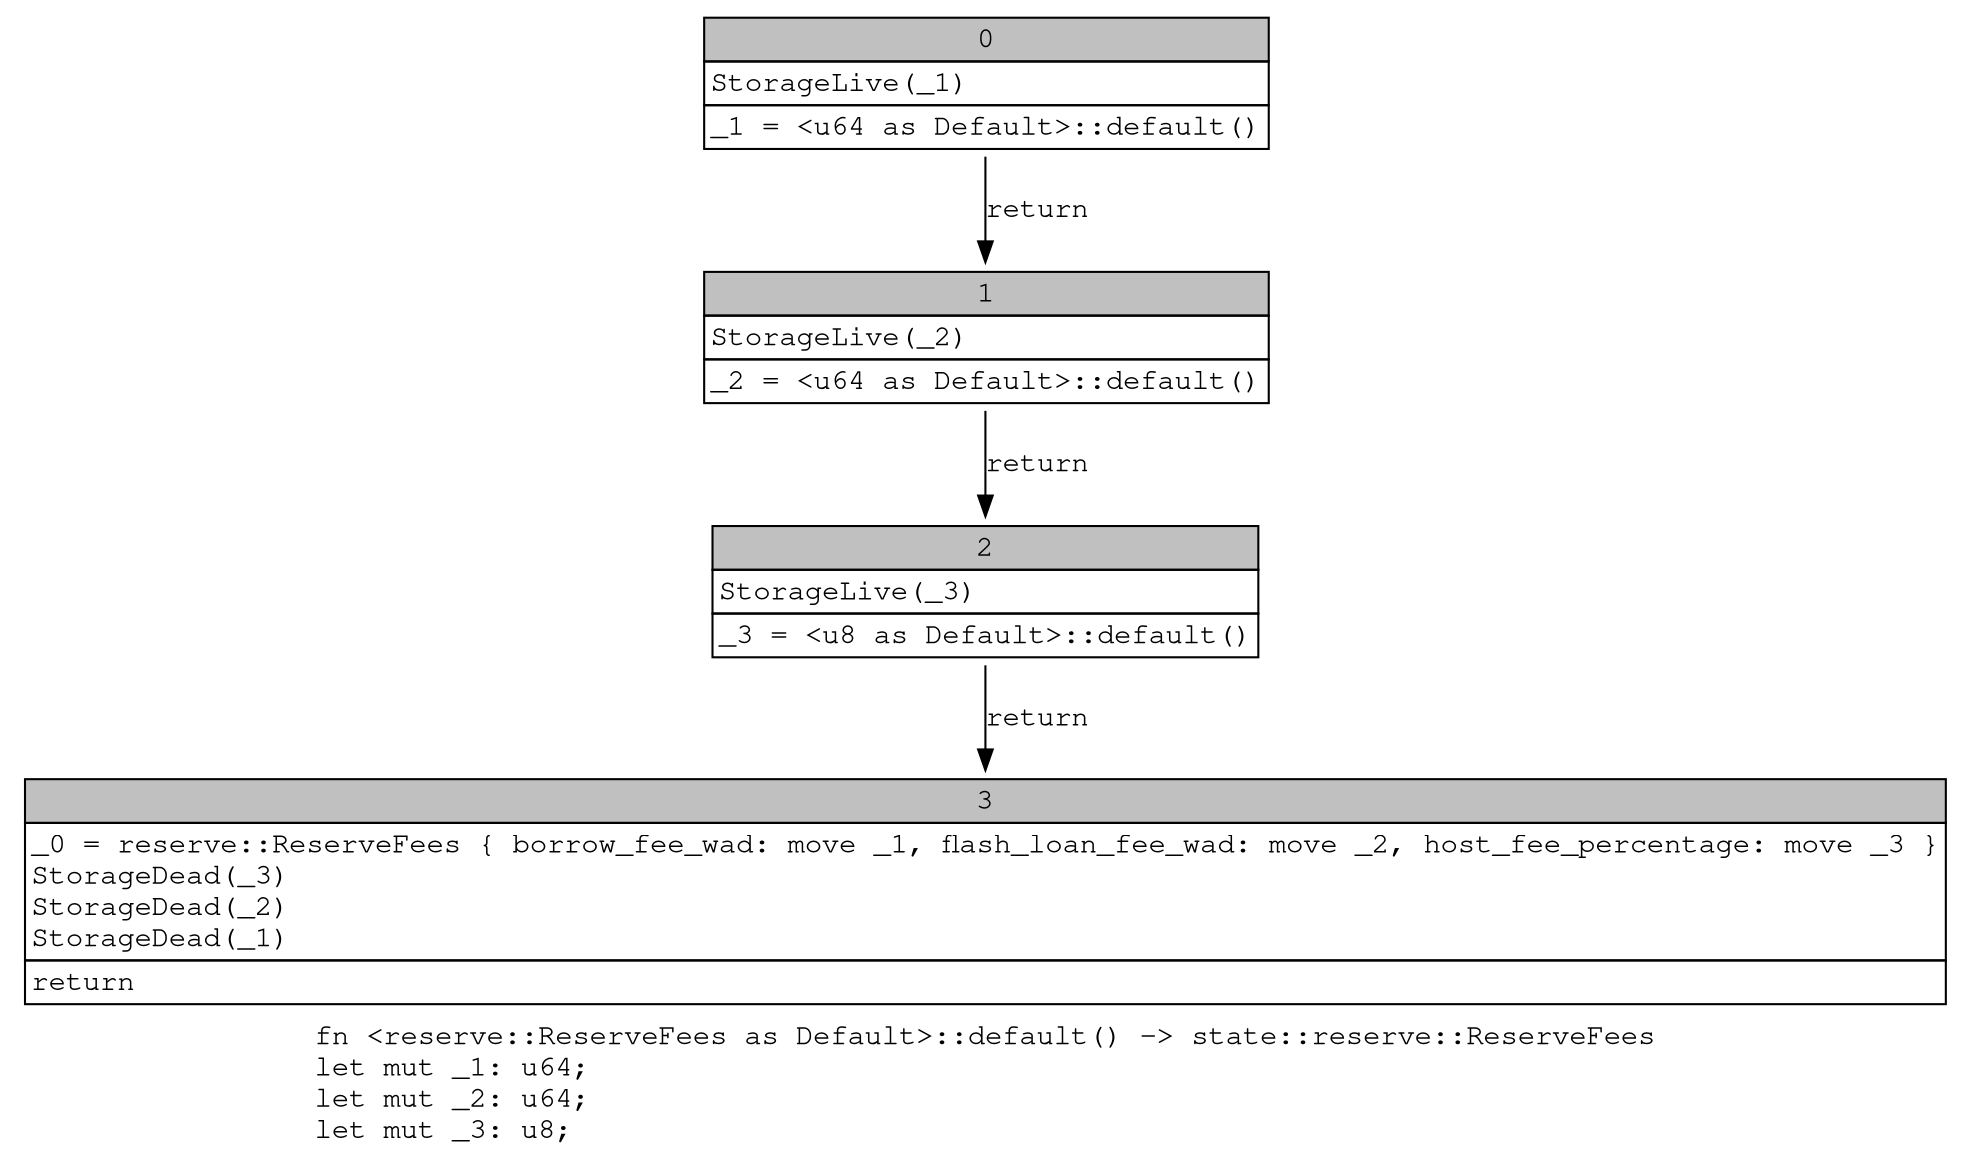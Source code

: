 digraph Mir_0_2436 {
    graph [fontname="Courier, monospace"];
    node [fontname="Courier, monospace"];
    edge [fontname="Courier, monospace"];
    label=<fn &lt;reserve::ReserveFees as Default&gt;::default() -&gt; state::reserve::ReserveFees<br align="left"/>let mut _1: u64;<br align="left"/>let mut _2: u64;<br align="left"/>let mut _3: u8;<br align="left"/>>;
    bb0__0_2436 [shape="none", label=<<table border="0" cellborder="1" cellspacing="0"><tr><td bgcolor="gray" align="center" colspan="1">0</td></tr><tr><td align="left" balign="left">StorageLive(_1)<br/></td></tr><tr><td align="left">_1 = &lt;u64 as Default&gt;::default()</td></tr></table>>];
    bb1__0_2436 [shape="none", label=<<table border="0" cellborder="1" cellspacing="0"><tr><td bgcolor="gray" align="center" colspan="1">1</td></tr><tr><td align="left" balign="left">StorageLive(_2)<br/></td></tr><tr><td align="left">_2 = &lt;u64 as Default&gt;::default()</td></tr></table>>];
    bb2__0_2436 [shape="none", label=<<table border="0" cellborder="1" cellspacing="0"><tr><td bgcolor="gray" align="center" colspan="1">2</td></tr><tr><td align="left" balign="left">StorageLive(_3)<br/></td></tr><tr><td align="left">_3 = &lt;u8 as Default&gt;::default()</td></tr></table>>];
    bb3__0_2436 [shape="none", label=<<table border="0" cellborder="1" cellspacing="0"><tr><td bgcolor="gray" align="center" colspan="1">3</td></tr><tr><td align="left" balign="left">_0 = reserve::ReserveFees { borrow_fee_wad: move _1, flash_loan_fee_wad: move _2, host_fee_percentage: move _3 }<br/>StorageDead(_3)<br/>StorageDead(_2)<br/>StorageDead(_1)<br/></td></tr><tr><td align="left">return</td></tr></table>>];
    bb0__0_2436 -> bb1__0_2436 [label="return"];
    bb1__0_2436 -> bb2__0_2436 [label="return"];
    bb2__0_2436 -> bb3__0_2436 [label="return"];
}
